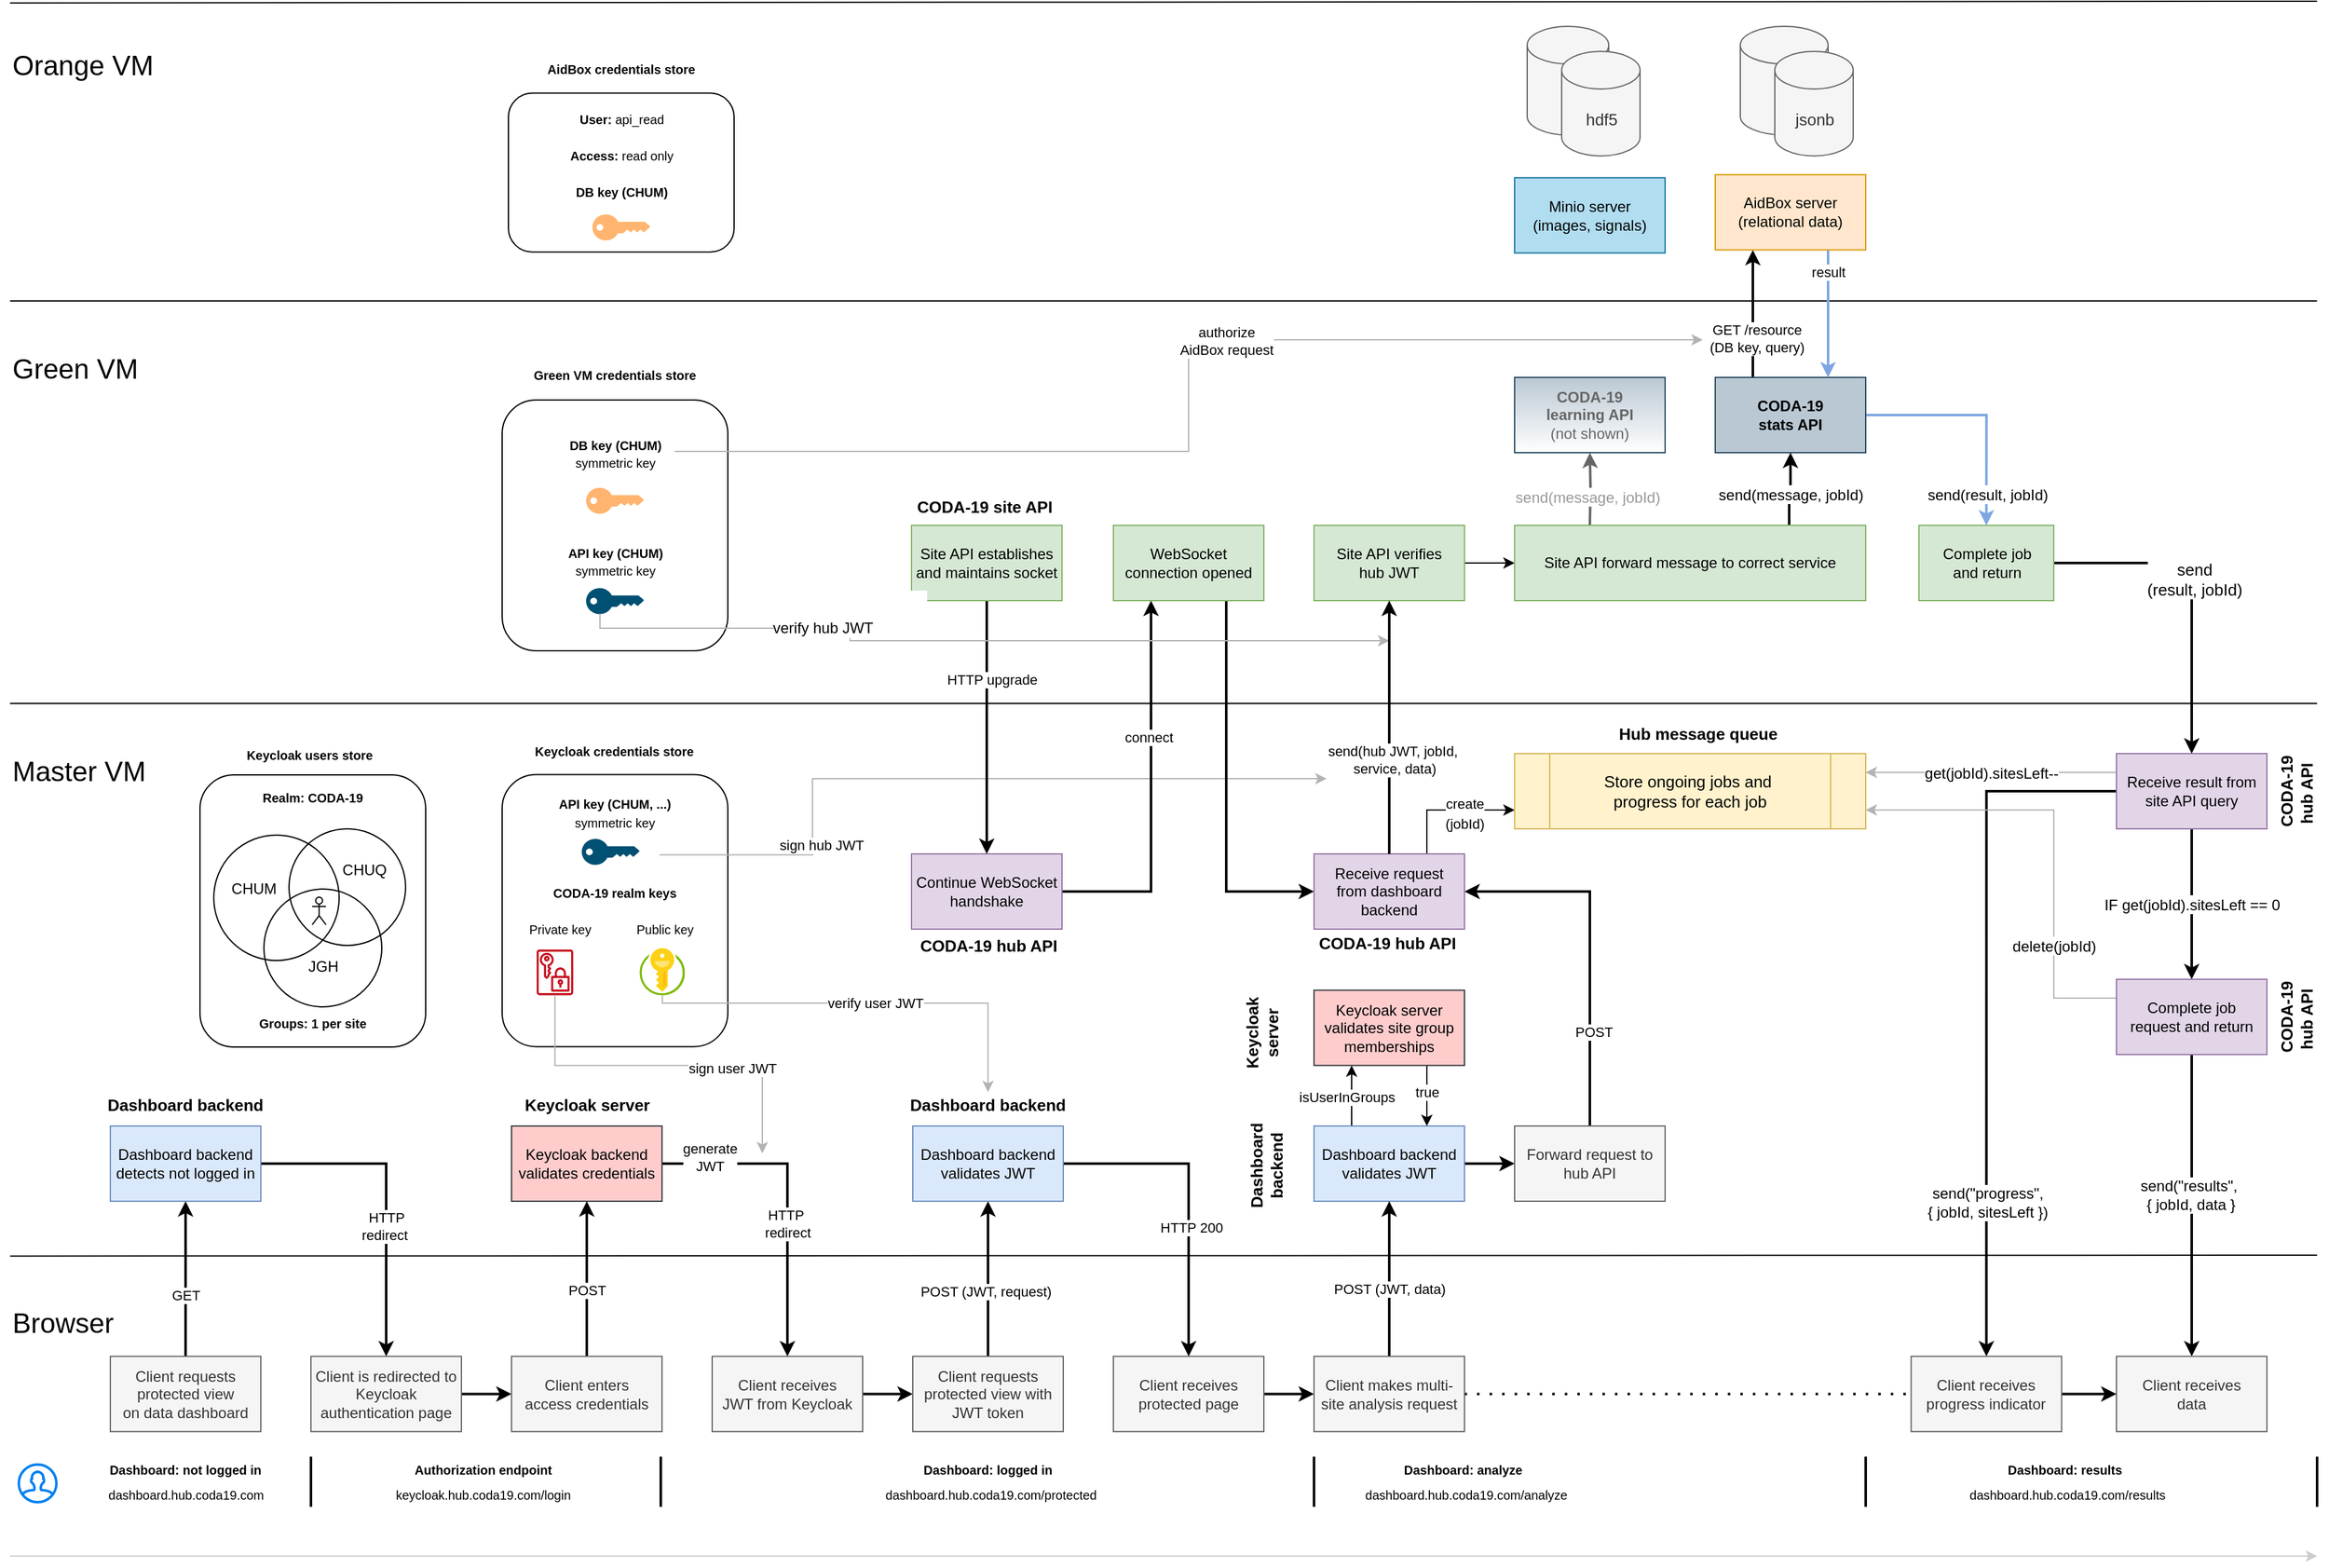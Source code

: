 <mxfile version="13.10.0" type="github">
  <diagram id="xXC8S_svYIRL2FnE1IQ2" name="Page-1">
    <mxGraphModel dx="2417" dy="4061" grid="1" gridSize="10" guides="1" tooltips="1" connect="1" arrows="1" fold="1" page="1" pageScale="1" pageWidth="4000" pageHeight="2400" math="0" shadow="0">
      <root>
        <mxCell id="0" />
        <mxCell id="1" parent="0" />
        <mxCell id="p4e5K4KNWvCtrYB_MZkV-93" value="" style="group" vertex="1" connectable="0" parent="1">
          <mxGeometry x="400" y="-1743.29" width="240" height="217" as="geometry" />
        </mxCell>
        <mxCell id="p4e5K4KNWvCtrYB_MZkV-55" value="" style="rounded=1;whiteSpace=wrap;html=1;" vertex="1" parent="p4e5K4KNWvCtrYB_MZkV-93">
          <mxGeometry x="32.5" width="180" height="217" as="geometry" />
        </mxCell>
        <mxCell id="p4e5K4KNWvCtrYB_MZkV-47" value="&lt;font style=&quot;font-size: 10px&quot;&gt;&lt;b&gt;CODA-19 realm keys&lt;br&gt;&lt;/b&gt;&lt;br&gt;&amp;nbsp; Private key&amp;nbsp; &amp;nbsp; &amp;nbsp; &amp;nbsp; &amp;nbsp; &amp;nbsp; &amp;nbsp;Public key&amp;nbsp; &amp;nbsp;&amp;nbsp;&lt;br&gt;&lt;/font&gt;" style="text;html=1;strokeColor=none;fillColor=none;align=center;verticalAlign=middle;whiteSpace=wrap;rounded=0;" vertex="1" parent="p4e5K4KNWvCtrYB_MZkV-93">
          <mxGeometry x="5" y="93.54" width="235" height="29.931" as="geometry" />
        </mxCell>
        <mxCell id="p4e5K4KNWvCtrYB_MZkV-48" value="" style="outlineConnect=0;fontColor=#232F3E;gradientColor=none;fillColor=#C7131F;strokeColor=none;dashed=0;verticalLabelPosition=bottom;verticalAlign=top;align=center;html=1;fontSize=12;fontStyle=0;aspect=fixed;pointerEvents=1;shape=mxgraph.aws4.data_encryption_key;" vertex="1" parent="p4e5K4KNWvCtrYB_MZkV-93">
          <mxGeometry x="60" y="139.44" width="29.18" height="36.71" as="geometry" />
        </mxCell>
        <mxCell id="p4e5K4KNWvCtrYB_MZkV-46" value="" style="aspect=fixed;html=1;points=[];align=center;image;fontSize=12;image=img/lib/mscae/Key_Vaults.svg;" vertex="1" parent="p4e5K4KNWvCtrYB_MZkV-93">
          <mxGeometry x="142.11" y="138.44" width="36.2" height="37.71" as="geometry" />
        </mxCell>
        <mxCell id="p4e5K4KNWvCtrYB_MZkV-138" value="&lt;font style=&quot;font-size: 10px&quot;&gt;&lt;b&gt;API key (CHUM, ...)&lt;/b&gt;&lt;br&gt;symmetric key&lt;br&gt;&lt;/font&gt;" style="text;html=1;strokeColor=none;fillColor=none;align=center;verticalAlign=middle;whiteSpace=wrap;rounded=0;" vertex="1" parent="p4e5K4KNWvCtrYB_MZkV-93">
          <mxGeometry x="5" y="5" width="235" height="50" as="geometry" />
        </mxCell>
        <mxCell id="p4e5K4KNWvCtrYB_MZkV-140" value="" style="points=[[0,0.5,0],[0.24,0,0],[0.5,0.28,0],[0.995,0.475,0],[0.5,0.72,0],[0.24,1,0]];verticalLabelPosition=bottom;html=1;verticalAlign=top;aspect=fixed;align=center;pointerEvents=1;shape=mxgraph.cisco19.key;fillColor=#005073;strokeColor=none;" vertex="1" parent="p4e5K4KNWvCtrYB_MZkV-93">
          <mxGeometry x="96" y="51.29" width="46.11" height="20.75" as="geometry" />
        </mxCell>
        <mxCell id="p4e5K4KNWvCtrYB_MZkV-148" style="edgeStyle=orthogonalEdgeStyle;rounded=0;orthogonalLoop=1;jettySize=auto;html=1;startArrow=none;startFill=0;endArrow=classic;endFill=1;strokeWidth=1;strokeColor=#B3B3B3;exitX=0.697;exitY=0.295;exitDx=0;exitDy=0;exitPerimeter=0;" edge="1" parent="1" source="p4e5K4KNWvCtrYB_MZkV-55">
          <mxGeometry relative="1" as="geometry">
            <mxPoint x="1090" y="-1740" as="targetPoint" />
            <mxPoint x="550" y="-1701.29" as="sourcePoint" />
            <Array as="points">
              <mxPoint x="680" y="-1679" />
              <mxPoint x="680" y="-1740" />
              <mxPoint x="1090" y="-1740" />
            </Array>
          </mxGeometry>
        </mxCell>
        <mxCell id="p4e5K4KNWvCtrYB_MZkV-149" value="sign hub JWT" style="edgeLabel;html=1;align=center;verticalAlign=middle;resizable=0;points=[];" vertex="1" connectable="0" parent="p4e5K4KNWvCtrYB_MZkV-148">
          <mxGeometry x="-0.577" y="-4" relative="1" as="geometry">
            <mxPoint x="2.88" y="-4" as="offset" />
          </mxGeometry>
        </mxCell>
        <mxCell id="p4e5K4KNWvCtrYB_MZkV-44" style="edgeStyle=orthogonalEdgeStyle;rounded=0;orthogonalLoop=1;jettySize=auto;html=1;exitX=1;exitY=0.5;exitDx=0;exitDy=0;entryX=0;entryY=0.5;entryDx=0;entryDy=0;strokeWidth=2;" edge="1" parent="1" source="JVTaZavZ11wcBZYtvzni-1" target="p4e5K4KNWvCtrYB_MZkV-40">
          <mxGeometry relative="1" as="geometry" />
        </mxCell>
        <mxCell id="JVTaZavZ11wcBZYtvzni-1" value="Client receives&lt;br&gt;JWT from Keycloak" style="rounded=0;whiteSpace=wrap;html=1;fillColor=#f5f5f5;strokeColor=#666666;fontColor=#333333;" parent="1" vertex="1">
          <mxGeometry x="600" y="-1279.29" width="120" height="60" as="geometry" />
        </mxCell>
        <mxCell id="p4e5K4KNWvCtrYB_MZkV-8" style="edgeStyle=orthogonalEdgeStyle;rounded=0;orthogonalLoop=1;jettySize=auto;html=1;exitX=0.5;exitY=0;exitDx=0;exitDy=0;strokeWidth=2;" edge="1" parent="1" source="JVTaZavZ11wcBZYtvzni-2" target="p4e5K4KNWvCtrYB_MZkV-7">
          <mxGeometry relative="1" as="geometry" />
        </mxCell>
        <mxCell id="p4e5K4KNWvCtrYB_MZkV-21" value="GET" style="edgeLabel;html=1;align=center;verticalAlign=middle;resizable=0;points=[];" vertex="1" connectable="0" parent="p4e5K4KNWvCtrYB_MZkV-8">
          <mxGeometry x="0.429" y="1" relative="1" as="geometry">
            <mxPoint x="1" y="40" as="offset" />
          </mxGeometry>
        </mxCell>
        <mxCell id="JVTaZavZ11wcBZYtvzni-2" value="Client requests&lt;br&gt;protected view&lt;br&gt;on data dashboard" style="rounded=0;whiteSpace=wrap;html=1;fillColor=#f5f5f5;strokeColor=#666666;fontColor=#333333;" parent="1" vertex="1">
          <mxGeometry x="120" y="-1279.29" width="120" height="60" as="geometry" />
        </mxCell>
        <mxCell id="p4e5K4KNWvCtrYB_MZkV-67" style="edgeStyle=orthogonalEdgeStyle;rounded=0;orthogonalLoop=1;jettySize=auto;html=1;exitX=1;exitY=0.5;exitDx=0;exitDy=0;strokeWidth=2;" edge="1" parent="1" source="JVTaZavZ11wcBZYtvzni-3" target="p4e5K4KNWvCtrYB_MZkV-64">
          <mxGeometry relative="1" as="geometry" />
        </mxCell>
        <mxCell id="JVTaZavZ11wcBZYtvzni-3" value="Client receives protected page" style="rounded=0;whiteSpace=wrap;html=1;fillColor=#f5f5f5;strokeColor=#666666;fontColor=#333333;" parent="1" vertex="1">
          <mxGeometry x="920" y="-1279.29" width="120" height="60" as="geometry" />
        </mxCell>
        <mxCell id="JVTaZavZ11wcBZYtvzni-5" value="" style="endArrow=none;html=1;" parent="1" edge="1">
          <mxGeometry width="50" height="50" relative="1" as="geometry">
            <mxPoint x="40" y="-1359.29" as="sourcePoint" />
            <mxPoint x="1880" y="-1360" as="targetPoint" />
          </mxGeometry>
        </mxCell>
        <mxCell id="JVTaZavZ11wcBZYtvzni-18" style="edgeStyle=orthogonalEdgeStyle;rounded=0;orthogonalLoop=1;jettySize=auto;html=1;exitX=1;exitY=0.5;exitDx=0;exitDy=0;startArrow=none;startFill=0;strokeWidth=2;" parent="1" source="JVTaZavZ11wcBZYtvzni-12" target="JVTaZavZ11wcBZYtvzni-17" edge="1">
          <mxGeometry relative="1" as="geometry" />
        </mxCell>
        <mxCell id="p4e5K4KNWvCtrYB_MZkV-79" style="edgeStyle=orthogonalEdgeStyle;rounded=0;orthogonalLoop=1;jettySize=auto;html=1;exitX=0.25;exitY=0;exitDx=0;exitDy=0;entryX=0.25;entryY=1;entryDx=0;entryDy=0;strokeWidth=1;" edge="1" parent="1" source="JVTaZavZ11wcBZYtvzni-12" target="p4e5K4KNWvCtrYB_MZkV-74">
          <mxGeometry relative="1" as="geometry" />
        </mxCell>
        <mxCell id="p4e5K4KNWvCtrYB_MZkV-80" value="isUserInGroups" style="edgeLabel;html=1;align=center;verticalAlign=middle;resizable=0;points=[];" vertex="1" connectable="0" parent="p4e5K4KNWvCtrYB_MZkV-79">
          <mxGeometry x="-0.188" y="4" relative="1" as="geometry">
            <mxPoint y="-3.53" as="offset" />
          </mxGeometry>
        </mxCell>
        <mxCell id="JVTaZavZ11wcBZYtvzni-12" value="Dashboard backend&lt;br&gt;validates JWT" style="rounded=0;whiteSpace=wrap;html=1;fillColor=#dae8fc;strokeColor=#6c8ebf;" parent="1" vertex="1">
          <mxGeometry x="1080" y="-1463" width="120" height="60" as="geometry" />
        </mxCell>
        <mxCell id="p4e5K4KNWvCtrYB_MZkV-132" style="edgeStyle=orthogonalEdgeStyle;rounded=0;orthogonalLoop=1;jettySize=auto;html=1;exitX=0.5;exitY=0;exitDx=0;exitDy=0;entryX=1;entryY=0.5;entryDx=0;entryDy=0;startArrow=none;startFill=0;endArrow=classic;endFill=1;strokeWidth=2;" edge="1" parent="1" source="JVTaZavZ11wcBZYtvzni-17" target="p4e5K4KNWvCtrYB_MZkV-131">
          <mxGeometry relative="1" as="geometry" />
        </mxCell>
        <mxCell id="p4e5K4KNWvCtrYB_MZkV-133" value="POST" style="edgeLabel;html=1;align=center;verticalAlign=middle;resizable=0;points=[];" vertex="1" connectable="0" parent="p4e5K4KNWvCtrYB_MZkV-132">
          <mxGeometry x="-0.479" y="-3" relative="1" as="geometry">
            <mxPoint as="offset" />
          </mxGeometry>
        </mxCell>
        <mxCell id="JVTaZavZ11wcBZYtvzni-17" value="Forward request to hub API" style="rounded=0;whiteSpace=wrap;html=1;fillColor=#f5f5f5;strokeColor=#666666;fontColor=#333333;" parent="1" vertex="1">
          <mxGeometry x="1240" y="-1463" width="120" height="60" as="geometry" />
        </mxCell>
        <mxCell id="JVTaZavZ11wcBZYtvzni-20" value="" style="endArrow=none;html=1;" parent="1" edge="1">
          <mxGeometry width="50" height="50" relative="1" as="geometry">
            <mxPoint x="40" y="-1800" as="sourcePoint" />
            <mxPoint x="1880" y="-1800" as="targetPoint" />
          </mxGeometry>
        </mxCell>
        <mxCell id="p4e5K4KNWvCtrYB_MZkV-176" style="edgeStyle=orthogonalEdgeStyle;rounded=0;orthogonalLoop=1;jettySize=auto;html=1;exitX=0.25;exitY=0;exitDx=0;exitDy=0;entryX=0.25;entryY=1;entryDx=0;entryDy=0;startArrow=none;startFill=0;endArrow=classic;endFill=1;strokeColor=#000000;strokeWidth=2;" edge="1" parent="1" source="JVTaZavZ11wcBZYtvzni-21" target="JVTaZavZ11wcBZYtvzni-44">
          <mxGeometry relative="1" as="geometry" />
        </mxCell>
        <mxCell id="p4e5K4KNWvCtrYB_MZkV-180" value="GET /resource&lt;br&gt;(DB key, query)" style="edgeLabel;html=1;align=center;verticalAlign=middle;resizable=0;points=[];" vertex="1" connectable="0" parent="p4e5K4KNWvCtrYB_MZkV-176">
          <mxGeometry x="-0.089" y="-3" relative="1" as="geometry">
            <mxPoint y="15.71" as="offset" />
          </mxGeometry>
        </mxCell>
        <mxCell id="p4e5K4KNWvCtrYB_MZkV-196" style="edgeStyle=orthogonalEdgeStyle;rounded=0;orthogonalLoop=1;jettySize=auto;html=1;exitX=1;exitY=0.5;exitDx=0;exitDy=0;entryX=0.5;entryY=0;entryDx=0;entryDy=0;startArrow=none;startFill=0;endArrow=classic;endFill=1;strokeWidth=2;strokeColor=#7EA6E0;" edge="1" parent="1" source="JVTaZavZ11wcBZYtvzni-21" target="p4e5K4KNWvCtrYB_MZkV-211">
          <mxGeometry relative="1" as="geometry" />
        </mxCell>
        <mxCell id="p4e5K4KNWvCtrYB_MZkV-219" value="&lt;font style=&quot;font-size: 12px&quot;&gt;send(result, jobId)&lt;/font&gt;" style="edgeLabel;html=1;align=center;verticalAlign=middle;resizable=0;points=[];fontSize=13;" vertex="1" connectable="0" parent="p4e5K4KNWvCtrYB_MZkV-196">
          <mxGeometry x="0.251" relative="1" as="geometry">
            <mxPoint x="0.08" y="43.43" as="offset" />
          </mxGeometry>
        </mxCell>
        <mxCell id="JVTaZavZ11wcBZYtvzni-21" value="&lt;b&gt;CODA-19 &lt;br&gt;stats API&lt;br&gt;&lt;/b&gt;" style="rounded=0;whiteSpace=wrap;html=1;fillColor=#bac8d3;strokeColor=#23445d;" parent="1" vertex="1">
          <mxGeometry x="1400" y="-2060" width="120" height="60" as="geometry" />
        </mxCell>
        <mxCell id="JVTaZavZ11wcBZYtvzni-43" value="" style="endArrow=none;html=1;" parent="1" edge="1">
          <mxGeometry width="50" height="50" relative="1" as="geometry">
            <mxPoint x="40" y="-2121" as="sourcePoint" />
            <mxPoint x="1880" y="-2121" as="targetPoint" />
          </mxGeometry>
        </mxCell>
        <mxCell id="p4e5K4KNWvCtrYB_MZkV-178" style="edgeStyle=orthogonalEdgeStyle;rounded=0;orthogonalLoop=1;jettySize=auto;html=1;exitX=0.75;exitY=1;exitDx=0;exitDy=0;entryX=0.75;entryY=0;entryDx=0;entryDy=0;startArrow=none;startFill=0;endArrow=classic;endFill=1;strokeWidth=2;strokeColor=#7EA6E0;" edge="1" parent="1" source="JVTaZavZ11wcBZYtvzni-44" target="JVTaZavZ11wcBZYtvzni-21">
          <mxGeometry relative="1" as="geometry" />
        </mxCell>
        <mxCell id="p4e5K4KNWvCtrYB_MZkV-179" value="result" style="edgeLabel;html=1;align=center;verticalAlign=middle;resizable=0;points=[];" vertex="1" connectable="0" parent="p4e5K4KNWvCtrYB_MZkV-178">
          <mxGeometry x="-0.661" relative="1" as="geometry">
            <mxPoint as="offset" />
          </mxGeometry>
        </mxCell>
        <mxCell id="JVTaZavZ11wcBZYtvzni-44" value="AidBox server&lt;br&gt;(relational data)" style="rounded=0;whiteSpace=wrap;html=1;fillColor=#ffe6cc;strokeColor=#d79b00;" parent="1" vertex="1">
          <mxGeometry x="1400" y="-2221.68" width="120" height="60" as="geometry" />
        </mxCell>
        <mxCell id="JVTaZavZ11wcBZYtvzni-45" value="Orange VM" style="text;html=1;strokeColor=none;fillColor=none;align=left;verticalAlign=middle;whiteSpace=wrap;rounded=0;fontSize=22;" parent="1" vertex="1">
          <mxGeometry x="40" y="-2322.7" width="150" height="30" as="geometry" />
        </mxCell>
        <mxCell id="JVTaZavZ11wcBZYtvzni-49" value="Green VM" style="text;html=1;strokeColor=none;fillColor=none;align=left;verticalAlign=middle;whiteSpace=wrap;rounded=0;fontSize=22;" parent="1" vertex="1">
          <mxGeometry x="40" y="-2081" width="150" height="30" as="geometry" />
        </mxCell>
        <mxCell id="JVTaZavZ11wcBZYtvzni-50" value="Master VM" style="text;html=1;strokeColor=none;fillColor=none;align=left;verticalAlign=middle;whiteSpace=wrap;rounded=0;fontSize=22;" parent="1" vertex="1">
          <mxGeometry x="40" y="-1760" width="150" height="30" as="geometry" />
        </mxCell>
        <mxCell id="JVTaZavZ11wcBZYtvzni-51" value="Browser" style="text;html=1;strokeColor=none;fillColor=none;align=left;verticalAlign=middle;whiteSpace=wrap;rounded=0;fontSize=22;" parent="1" vertex="1">
          <mxGeometry x="40" y="-1320" width="150" height="30" as="geometry" />
        </mxCell>
        <mxCell id="JVTaZavZ11wcBZYtvzni-52" value="" style="endArrow=none;html=1;" parent="1" edge="1">
          <mxGeometry width="50" height="50" relative="1" as="geometry">
            <mxPoint x="40" y="-2358.67" as="sourcePoint" />
            <mxPoint x="1880" y="-2360" as="targetPoint" />
          </mxGeometry>
        </mxCell>
        <mxCell id="p4e5K4KNWvCtrYB_MZkV-111" style="edgeStyle=orthogonalEdgeStyle;rounded=0;orthogonalLoop=1;jettySize=auto;html=1;exitX=1;exitY=0.5;exitDx=0;exitDy=0;strokeWidth=2;entryX=0.25;entryY=1;entryDx=0;entryDy=0;" edge="1" parent="1" source="JVTaZavZ11wcBZYtvzni-53" target="p4e5K4KNWvCtrYB_MZkV-109">
          <mxGeometry relative="1" as="geometry">
            <mxPoint x="980.059" y="-1830" as="targetPoint" />
          </mxGeometry>
        </mxCell>
        <mxCell id="p4e5K4KNWvCtrYB_MZkV-157" value="connect" style="edgeLabel;html=1;align=center;verticalAlign=middle;resizable=0;points=[];" vertex="1" connectable="0" parent="p4e5K4KNWvCtrYB_MZkV-111">
          <mxGeometry x="0.282" y="2" relative="1" as="geometry">
            <mxPoint as="offset" />
          </mxGeometry>
        </mxCell>
        <mxCell id="JVTaZavZ11wcBZYtvzni-53" value="Continue WebSocket&lt;br&gt;handshake" style="rounded=0;whiteSpace=wrap;html=1;strokeColor=#9673a6;fillColor=#e1d5e7;" parent="1" vertex="1">
          <mxGeometry x="759" y="-1680" width="120" height="60" as="geometry" />
        </mxCell>
        <mxCell id="p4e5K4KNWvCtrYB_MZkV-108" style="edgeStyle=orthogonalEdgeStyle;rounded=0;orthogonalLoop=1;jettySize=auto;html=1;exitX=0.5;exitY=1;exitDx=0;exitDy=0;strokeWidth=2;" edge="1" parent="1" source="JVTaZavZ11wcBZYtvzni-54" target="JVTaZavZ11wcBZYtvzni-53">
          <mxGeometry relative="1" as="geometry">
            <mxPoint x="819" y="-1830" as="sourcePoint" />
          </mxGeometry>
        </mxCell>
        <mxCell id="p4e5K4KNWvCtrYB_MZkV-110" value="HTTP upgrade" style="edgeLabel;html=1;align=center;verticalAlign=middle;resizable=0;points=[];" vertex="1" connectable="0" parent="p4e5K4KNWvCtrYB_MZkV-108">
          <mxGeometry x="-0.429" y="-2" relative="1" as="geometry">
            <mxPoint x="5.5" y="4.86" as="offset" />
          </mxGeometry>
        </mxCell>
        <mxCell id="JVTaZavZ11wcBZYtvzni-54" value="Site API establishes and maintains socket" style="rounded=0;whiteSpace=wrap;html=1;fillColor=#d5e8d4;strokeColor=#82b366;" parent="1" vertex="1">
          <mxGeometry x="759" y="-1942" width="120" height="60" as="geometry" />
        </mxCell>
        <mxCell id="p4e5K4KNWvCtrYB_MZkV-243" value="&lt;font style=&quot;font-size: 12px&quot;&gt;get(jobId).sitesLeft--&lt;/font&gt;" style="edgeStyle=orthogonalEdgeStyle;rounded=0;orthogonalLoop=1;jettySize=auto;html=1;exitX=0;exitY=0.25;exitDx=0;exitDy=0;entryX=1;entryY=0.25;entryDx=0;entryDy=0;startArrow=none;startFill=0;endArrow=classic;endFill=1;strokeWidth=1;fontSize=13;strokeColor=#B3B3B3;" edge="1" parent="1" source="JVTaZavZ11wcBZYtvzni-59" target="p4e5K4KNWvCtrYB_MZkV-205">
          <mxGeometry relative="1" as="geometry" />
        </mxCell>
        <mxCell id="p4e5K4KNWvCtrYB_MZkV-249" value="&lt;font style=&quot;font-size: 12px&quot;&gt;IF get(jobId).sitesLeft == 0&lt;/font&gt;" style="edgeStyle=orthogonalEdgeStyle;rounded=0;orthogonalLoop=1;jettySize=auto;html=1;exitX=0.5;exitY=1;exitDx=0;exitDy=0;startArrow=none;startFill=0;endArrow=classic;endFill=1;strokeColor=#000000;strokeWidth=2;fontSize=13;" edge="1" parent="1" source="JVTaZavZ11wcBZYtvzni-59" target="p4e5K4KNWvCtrYB_MZkV-246">
          <mxGeometry relative="1" as="geometry" />
        </mxCell>
        <mxCell id="p4e5K4KNWvCtrYB_MZkV-258" style="edgeStyle=orthogonalEdgeStyle;rounded=0;orthogonalLoop=1;jettySize=auto;html=1;exitX=0;exitY=0.5;exitDx=0;exitDy=0;entryX=0.5;entryY=0;entryDx=0;entryDy=0;startArrow=none;startFill=0;endArrow=classic;endFill=1;strokeWidth=2;fontSize=13;" edge="1" parent="1" source="JVTaZavZ11wcBZYtvzni-59" target="p4e5K4KNWvCtrYB_MZkV-256">
          <mxGeometry relative="1" as="geometry" />
        </mxCell>
        <mxCell id="p4e5K4KNWvCtrYB_MZkV-259" value="send(&quot;progress&quot;, &lt;br&gt;{ jobId, sitesLeft })" style="edgeLabel;html=1;align=center;verticalAlign=middle;resizable=0;points=[];fontSize=12;" vertex="1" connectable="0" parent="p4e5K4KNWvCtrYB_MZkV-258">
          <mxGeometry x="0.554" relative="1" as="geometry">
            <mxPoint as="offset" />
          </mxGeometry>
        </mxCell>
        <mxCell id="JVTaZavZ11wcBZYtvzni-59" value="Receive result from site API query" style="rounded=0;whiteSpace=wrap;html=1;fillColor=#e1d5e7;strokeColor=#9673a6;" parent="1" vertex="1">
          <mxGeometry x="1720" y="-1760" width="120" height="60" as="geometry" />
        </mxCell>
        <mxCell id="JVTaZavZ11wcBZYtvzni-83" style="edgeStyle=orthogonalEdgeStyle;rounded=0;orthogonalLoop=1;jettySize=auto;html=1;exitX=0.5;exitY=1;exitDx=0;exitDy=0;startArrow=none;startFill=0;strokeWidth=2;fontFamily=Courier New;fontSize=14;" parent="1" source="p4e5K4KNWvCtrYB_MZkV-246" target="JVTaZavZ11wcBZYtvzni-82" edge="1">
          <mxGeometry relative="1" as="geometry">
            <mxPoint x="1620.0" y="-1511.29" as="sourcePoint" />
          </mxGeometry>
        </mxCell>
        <mxCell id="p4e5K4KNWvCtrYB_MZkV-289" value="&lt;span style=&quot;color: rgba(0 , 0 , 0 , 0) ; font-family: monospace ; font-size: 0px ; background-color: rgb(248 , 249 , 250)&quot;&gt;%3CmxGraphModel%3E%3Croot%3E%3CmxCell%20id%3D%220%22%2F%3E%3CmxCell%20id%3D%221%22%20parent%3D%220%22%2F%3E%3CmxCell%20id%3D%222%22%20value%3D%22send(%26quot%3Bprogress%26quot%3B%2C%20%26lt%3Bbr%26gt%3BjobId%2C%20sitesLeft)%22%20style%3D%22edgeLabel%3Bhtml%3D1%3Balign%3Dcenter%3BverticalAlign%3Dmiddle%3Bresizable%3D0%3Bpoints%3D%5B%5D%3BfontSize%3D12%3B%22%20vertex%3D%221%22%20connectable%3D%220%22%20parent%3D%221%22%3E%3CmxGeometry%20x%3D%221616.221%22%20y%3D%22-1402.429%22%20as%3D%22geometry%22%2F%3E%3C%2FmxCell%3E%3C%2Froot%3E%3C%2FmxGraphModel%3E&lt;/span&gt;" style="edgeLabel;html=1;align=center;verticalAlign=middle;resizable=0;points=[];fontSize=12;" vertex="1" connectable="0" parent="JVTaZavZ11wcBZYtvzni-83">
          <mxGeometry x="-0.011" y="2" relative="1" as="geometry">
            <mxPoint as="offset" />
          </mxGeometry>
        </mxCell>
        <mxCell id="p4e5K4KNWvCtrYB_MZkV-290" value="send(&quot;results&quot;,&amp;nbsp;&lt;br&gt;{ jobId, data }" style="edgeLabel;html=1;align=center;verticalAlign=middle;resizable=0;points=[];fontSize=12;" vertex="1" connectable="0" parent="JVTaZavZ11wcBZYtvzni-83">
          <mxGeometry x="-0.071" y="-1" relative="1" as="geometry">
            <mxPoint as="offset" />
          </mxGeometry>
        </mxCell>
        <mxCell id="JVTaZavZ11wcBZYtvzni-82" value="Client receives&lt;br&gt;data" style="rounded=0;whiteSpace=wrap;html=1;fillColor=#f5f5f5;strokeColor=#666666;fontColor=#333333;" parent="1" vertex="1">
          <mxGeometry x="1720" y="-1279.29" width="120" height="60" as="geometry" />
        </mxCell>
        <mxCell id="p4e5K4KNWvCtrYB_MZkV-11" style="edgeStyle=orthogonalEdgeStyle;rounded=0;orthogonalLoop=1;jettySize=auto;html=1;exitX=1;exitY=0.5;exitDx=0;exitDy=0;strokeWidth=2;" edge="1" parent="1" source="p4e5K4KNWvCtrYB_MZkV-7" target="p4e5K4KNWvCtrYB_MZkV-10">
          <mxGeometry relative="1" as="geometry" />
        </mxCell>
        <mxCell id="p4e5K4KNWvCtrYB_MZkV-23" value="HTTP&lt;br&gt;redirect&amp;nbsp;" style="edgeLabel;html=1;align=center;verticalAlign=middle;resizable=0;points=[];" vertex="1" connectable="0" parent="p4e5K4KNWvCtrYB_MZkV-11">
          <mxGeometry x="0.244" y="-2" relative="1" as="geometry">
            <mxPoint x="2" y="-8" as="offset" />
          </mxGeometry>
        </mxCell>
        <mxCell id="p4e5K4KNWvCtrYB_MZkV-7" value="Dashboard backend&lt;br&gt;detects not logged in" style="rounded=0;whiteSpace=wrap;html=1;strokeColor=#6c8ebf;fillColor=#dae8fc;" vertex="1" parent="1">
          <mxGeometry x="120" y="-1463" width="120" height="60" as="geometry" />
        </mxCell>
        <mxCell id="p4e5K4KNWvCtrYB_MZkV-19" style="edgeStyle=orthogonalEdgeStyle;rounded=0;orthogonalLoop=1;jettySize=auto;html=1;exitX=1;exitY=0.5;exitDx=0;exitDy=0;strokeWidth=2;" edge="1" parent="1" source="p4e5K4KNWvCtrYB_MZkV-10" target="p4e5K4KNWvCtrYB_MZkV-18">
          <mxGeometry relative="1" as="geometry" />
        </mxCell>
        <mxCell id="p4e5K4KNWvCtrYB_MZkV-10" value="Client is redirected to Keycloak&lt;br&gt;authentication page" style="rounded=0;whiteSpace=wrap;html=1;fillColor=#f5f5f5;strokeColor=#666666;fontColor=#333333;" vertex="1" parent="1">
          <mxGeometry x="280" y="-1279.29" width="120" height="60" as="geometry" />
        </mxCell>
        <mxCell id="p4e5K4KNWvCtrYB_MZkV-13" value="&lt;font style=&quot;font-size: 10px&quot;&gt;dashboard.hub.coda19.com&lt;/font&gt;" style="text;html=1;strokeColor=none;fillColor=none;align=center;verticalAlign=middle;whiteSpace=wrap;rounded=0;" vertex="1" parent="1">
          <mxGeometry x="122.5" y="-1179.29" width="115" height="20" as="geometry" />
        </mxCell>
        <mxCell id="p4e5K4KNWvCtrYB_MZkV-15" value="&lt;font style=&quot;font-size: 10px&quot;&gt;keycloak.hub.coda19.com/login&lt;/font&gt;" style="text;html=1;strokeColor=none;fillColor=none;align=center;verticalAlign=middle;whiteSpace=wrap;rounded=0;" vertex="1" parent="1">
          <mxGeometry x="360" y="-1179.29" width="115" height="20" as="geometry" />
        </mxCell>
        <mxCell id="p4e5K4KNWvCtrYB_MZkV-34" style="edgeStyle=orthogonalEdgeStyle;rounded=0;orthogonalLoop=1;jettySize=auto;html=1;exitX=1;exitY=0.5;exitDx=0;exitDy=0;strokeWidth=2;" edge="1" parent="1" source="p4e5K4KNWvCtrYB_MZkV-16" target="JVTaZavZ11wcBZYtvzni-1">
          <mxGeometry relative="1" as="geometry" />
        </mxCell>
        <mxCell id="p4e5K4KNWvCtrYB_MZkV-35" value="HTTP&amp;nbsp;&lt;br&gt;redirect" style="edgeLabel;html=1;align=center;verticalAlign=middle;resizable=0;points=[];" vertex="1" connectable="0" parent="p4e5K4KNWvCtrYB_MZkV-34">
          <mxGeometry x="0.548" y="2" relative="1" as="geometry">
            <mxPoint x="-2" y="-49" as="offset" />
          </mxGeometry>
        </mxCell>
        <mxCell id="p4e5K4KNWvCtrYB_MZkV-54" value="generate&lt;br&gt;JWT" style="edgeLabel;html=1;align=center;verticalAlign=middle;resizable=0;points=[];" vertex="1" connectable="0" parent="p4e5K4KNWvCtrYB_MZkV-34">
          <mxGeometry x="-0.756" y="5" relative="1" as="geometry">
            <mxPoint x="7" as="offset" />
          </mxGeometry>
        </mxCell>
        <mxCell id="p4e5K4KNWvCtrYB_MZkV-16" value="Keycloak backend validates credentials" style="rounded=0;whiteSpace=wrap;html=1;fillColor=#ffcccc;strokeColor=#36393d;" vertex="1" parent="1">
          <mxGeometry x="440" y="-1463" width="120" height="60" as="geometry" />
        </mxCell>
        <mxCell id="p4e5K4KNWvCtrYB_MZkV-20" value="POST" style="edgeStyle=orthogonalEdgeStyle;rounded=0;orthogonalLoop=1;jettySize=auto;html=1;exitX=0.5;exitY=0;exitDx=0;exitDy=0;strokeWidth=2;" edge="1" parent="1" source="p4e5K4KNWvCtrYB_MZkV-18" target="p4e5K4KNWvCtrYB_MZkV-16">
          <mxGeometry x="-0.143" relative="1" as="geometry">
            <mxPoint as="offset" />
          </mxGeometry>
        </mxCell>
        <mxCell id="p4e5K4KNWvCtrYB_MZkV-18" value="Client enters&lt;br&gt;access credentials" style="rounded=0;whiteSpace=wrap;html=1;fillColor=#f5f5f5;strokeColor=#666666;fontColor=#333333;" vertex="1" parent="1">
          <mxGeometry x="440" y="-1279.29" width="120" height="60" as="geometry" />
        </mxCell>
        <mxCell id="p4e5K4KNWvCtrYB_MZkV-24" value="&lt;font style=&quot;font-size: 10px&quot;&gt;&lt;b&gt;Dashboard: not logged in&lt;/b&gt;&lt;/font&gt;" style="text;html=1;strokeColor=none;fillColor=none;align=center;verticalAlign=middle;whiteSpace=wrap;rounded=0;" vertex="1" parent="1">
          <mxGeometry x="101.25" y="-1199.29" width="157.5" height="20" as="geometry" />
        </mxCell>
        <mxCell id="p4e5K4KNWvCtrYB_MZkV-25" value="&lt;font style=&quot;font-size: 10px&quot;&gt;&lt;b&gt;Authorization endpoint&lt;/b&gt;&lt;/font&gt;" style="text;html=1;strokeColor=none;fillColor=none;align=center;verticalAlign=middle;whiteSpace=wrap;rounded=0;" vertex="1" parent="1">
          <mxGeometry x="350" y="-1199.29" width="135" height="20" as="geometry" />
        </mxCell>
        <mxCell id="p4e5K4KNWvCtrYB_MZkV-26" value="&lt;font style=&quot;font-size: 13px;&quot;&gt;&lt;b style=&quot;font-size: 13px;&quot;&gt;Keycloak server&lt;/b&gt;&lt;/font&gt;" style="text;html=1;strokeColor=none;fillColor=none;align=center;verticalAlign=middle;whiteSpace=wrap;rounded=0;fontSize=13;" vertex="1" parent="1">
          <mxGeometry x="432.5" y="-1490" width="135" height="20" as="geometry" />
        </mxCell>
        <mxCell id="p4e5K4KNWvCtrYB_MZkV-33" value="&lt;font style=&quot;font-size: 13px&quot;&gt;&lt;b style=&quot;font-size: 13px&quot;&gt;Dashboard backend&lt;/b&gt;&lt;/font&gt;" style="text;html=1;strokeColor=none;fillColor=none;align=center;verticalAlign=middle;whiteSpace=wrap;rounded=0;fontSize=13;" vertex="1" parent="1">
          <mxGeometry x="101.25" y="-1490" width="157.5" height="20" as="geometry" />
        </mxCell>
        <mxCell id="p4e5K4KNWvCtrYB_MZkV-36" value="" style="endArrow=none;html=1;strokeWidth=2;" edge="1" parent="1">
          <mxGeometry width="50" height="50" relative="1" as="geometry">
            <mxPoint x="280" y="-1159.29" as="sourcePoint" />
            <mxPoint x="280" y="-1199.29" as="targetPoint" />
          </mxGeometry>
        </mxCell>
        <mxCell id="p4e5K4KNWvCtrYB_MZkV-37" value="" style="endArrow=none;html=1;strokeWidth=2;" edge="1" parent="1">
          <mxGeometry width="50" height="50" relative="1" as="geometry">
            <mxPoint x="559" y="-1159.29" as="sourcePoint" />
            <mxPoint x="559" y="-1199.29" as="targetPoint" />
          </mxGeometry>
        </mxCell>
        <mxCell id="p4e5K4KNWvCtrYB_MZkV-38" value="&lt;font style=&quot;font-size: 10px&quot;&gt;dashboard.hub.coda19.com/protected&lt;/font&gt;" style="text;html=1;strokeColor=none;fillColor=none;align=center;verticalAlign=middle;whiteSpace=wrap;rounded=0;" vertex="1" parent="1">
          <mxGeometry x="765" y="-1179.29" width="115" height="20" as="geometry" />
        </mxCell>
        <mxCell id="p4e5K4KNWvCtrYB_MZkV-39" value="&lt;span style=&quot;font-size: 10px&quot;&gt;&lt;b&gt;Dashboard: logged in&lt;/b&gt;&lt;/span&gt;" style="text;html=1;strokeColor=none;fillColor=none;align=center;verticalAlign=middle;whiteSpace=wrap;rounded=0;" vertex="1" parent="1">
          <mxGeometry x="741.25" y="-1199.29" width="157.5" height="20" as="geometry" />
        </mxCell>
        <mxCell id="p4e5K4KNWvCtrYB_MZkV-60" style="edgeStyle=orthogonalEdgeStyle;rounded=0;orthogonalLoop=1;jettySize=auto;html=1;exitX=0.5;exitY=0;exitDx=0;exitDy=0;strokeWidth=2;" edge="1" parent="1" source="p4e5K4KNWvCtrYB_MZkV-40" target="p4e5K4KNWvCtrYB_MZkV-41">
          <mxGeometry relative="1" as="geometry" />
        </mxCell>
        <mxCell id="p4e5K4KNWvCtrYB_MZkV-61" value="POST (JWT, request)" style="edgeLabel;html=1;align=center;verticalAlign=middle;resizable=0;points=[];" vertex="1" connectable="0" parent="p4e5K4KNWvCtrYB_MZkV-60">
          <mxGeometry x="-0.171" y="2" relative="1" as="geometry">
            <mxPoint as="offset" />
          </mxGeometry>
        </mxCell>
        <mxCell id="p4e5K4KNWvCtrYB_MZkV-40" value="Client requests protected view with JWT token" style="rounded=0;whiteSpace=wrap;html=1;fillColor=#f5f5f5;strokeColor=#666666;fontColor=#333333;" vertex="1" parent="1">
          <mxGeometry x="760" y="-1279.29" width="120" height="60" as="geometry" />
        </mxCell>
        <mxCell id="p4e5K4KNWvCtrYB_MZkV-62" style="edgeStyle=orthogonalEdgeStyle;rounded=0;orthogonalLoop=1;jettySize=auto;html=1;exitX=1;exitY=0.5;exitDx=0;exitDy=0;strokeWidth=2;" edge="1" parent="1" source="p4e5K4KNWvCtrYB_MZkV-41" target="JVTaZavZ11wcBZYtvzni-3">
          <mxGeometry relative="1" as="geometry" />
        </mxCell>
        <mxCell id="p4e5K4KNWvCtrYB_MZkV-63" value="HTTP 200" style="edgeLabel;html=1;align=center;verticalAlign=middle;resizable=0;points=[];" vertex="1" connectable="0" parent="p4e5K4KNWvCtrYB_MZkV-62">
          <mxGeometry x="0.185" y="2" relative="1" as="geometry">
            <mxPoint as="offset" />
          </mxGeometry>
        </mxCell>
        <mxCell id="p4e5K4KNWvCtrYB_MZkV-41" value="Dashboard backend&lt;br&gt;validates JWT" style="rounded=0;whiteSpace=wrap;html=1;strokeColor=#6c8ebf;fillColor=#dae8fc;" vertex="1" parent="1">
          <mxGeometry x="760" y="-1463" width="120" height="60" as="geometry" />
        </mxCell>
        <mxCell id="p4e5K4KNWvCtrYB_MZkV-43" value="&lt;font style=&quot;font-size: 13px&quot;&gt;&lt;b style=&quot;font-size: 13px&quot;&gt;Dashboard backend&lt;/b&gt;&lt;/font&gt;" style="text;html=1;strokeColor=none;fillColor=none;align=center;verticalAlign=middle;whiteSpace=wrap;rounded=0;fontSize=13;" vertex="1" parent="1">
          <mxGeometry x="736.25" y="-1490" width="167.5" height="20" as="geometry" />
        </mxCell>
        <mxCell id="p4e5K4KNWvCtrYB_MZkV-56" value="" style="endArrow=none;html=1;strokeWidth=2;" edge="1" parent="1">
          <mxGeometry width="50" height="50" relative="1" as="geometry">
            <mxPoint x="1080" y="-1159.29" as="sourcePoint" />
            <mxPoint x="1080" y="-1199.29" as="targetPoint" />
          </mxGeometry>
        </mxCell>
        <mxCell id="p4e5K4KNWvCtrYB_MZkV-66" style="edgeStyle=orthogonalEdgeStyle;rounded=0;orthogonalLoop=1;jettySize=auto;html=1;exitX=0.5;exitY=0;exitDx=0;exitDy=0;strokeWidth=2;" edge="1" parent="1" source="p4e5K4KNWvCtrYB_MZkV-64" target="JVTaZavZ11wcBZYtvzni-12">
          <mxGeometry relative="1" as="geometry" />
        </mxCell>
        <mxCell id="p4e5K4KNWvCtrYB_MZkV-70" value="POST (JWT, data)" style="edgeLabel;html=1;align=center;verticalAlign=middle;resizable=0;points=[];" vertex="1" connectable="0" parent="p4e5K4KNWvCtrYB_MZkV-66">
          <mxGeometry x="-0.247" y="-2" relative="1" as="geometry">
            <mxPoint x="-2" y="-7.06" as="offset" />
          </mxGeometry>
        </mxCell>
        <mxCell id="p4e5K4KNWvCtrYB_MZkV-262" style="edgeStyle=orthogonalEdgeStyle;rounded=0;orthogonalLoop=1;jettySize=auto;html=1;exitX=1;exitY=0.5;exitDx=0;exitDy=0;entryX=0;entryY=0.5;entryDx=0;entryDy=0;startArrow=none;startFill=0;endArrow=none;endFill=0;strokeColor=#000000;strokeWidth=2;fontSize=12;dashed=1;dashPattern=1 4;" edge="1" parent="1" source="p4e5K4KNWvCtrYB_MZkV-64" target="p4e5K4KNWvCtrYB_MZkV-256">
          <mxGeometry relative="1" as="geometry" />
        </mxCell>
        <mxCell id="p4e5K4KNWvCtrYB_MZkV-64" value="Client makes multi-site analysis request" style="rounded=0;whiteSpace=wrap;html=1;fillColor=#f5f5f5;strokeColor=#666666;fontColor=#333333;" vertex="1" parent="1">
          <mxGeometry x="1080" y="-1279.29" width="120" height="60" as="geometry" />
        </mxCell>
        <mxCell id="p4e5K4KNWvCtrYB_MZkV-81" style="edgeStyle=orthogonalEdgeStyle;rounded=0;orthogonalLoop=1;jettySize=auto;html=1;exitX=0.75;exitY=1;exitDx=0;exitDy=0;entryX=0.75;entryY=0;entryDx=0;entryDy=0;strokeWidth=1;" edge="1" parent="1" source="p4e5K4KNWvCtrYB_MZkV-74" target="JVTaZavZ11wcBZYtvzni-12">
          <mxGeometry relative="1" as="geometry" />
        </mxCell>
        <mxCell id="p4e5K4KNWvCtrYB_MZkV-82" value="true" style="edgeLabel;html=1;align=center;verticalAlign=middle;resizable=0;points=[];" vertex="1" connectable="0" parent="p4e5K4KNWvCtrYB_MZkV-81">
          <mxGeometry x="-0.341" relative="1" as="geometry">
            <mxPoint y="5.06" as="offset" />
          </mxGeometry>
        </mxCell>
        <mxCell id="p4e5K4KNWvCtrYB_MZkV-74" value="Keycloak server&lt;br&gt;validates site group&lt;br&gt;memberships" style="rounded=0;whiteSpace=wrap;html=1;fillColor=#ffcccc;strokeColor=#36393d;" vertex="1" parent="1">
          <mxGeometry x="1080" y="-1571.29" width="120" height="60" as="geometry" />
        </mxCell>
        <mxCell id="p4e5K4KNWvCtrYB_MZkV-76" value="&lt;font style=&quot;font-size: 10px&quot;&gt;dashboard.hub.coda19.com/analyze&lt;/font&gt;" style="text;html=1;strokeColor=none;fillColor=none;align=center;verticalAlign=middle;whiteSpace=wrap;rounded=0;" vertex="1" parent="1">
          <mxGeometry x="1143.75" y="-1179.29" width="115" height="20" as="geometry" />
        </mxCell>
        <mxCell id="p4e5K4KNWvCtrYB_MZkV-77" value="&lt;span style=&quot;font-size: 10px&quot;&gt;&lt;b&gt;Dashboard: analyze&lt;/b&gt;&lt;/span&gt;" style="text;html=1;strokeColor=none;fillColor=none;align=center;verticalAlign=middle;whiteSpace=wrap;rounded=0;" vertex="1" parent="1">
          <mxGeometry x="1120" y="-1199.29" width="157.5" height="20" as="geometry" />
        </mxCell>
        <mxCell id="p4e5K4KNWvCtrYB_MZkV-92" value="" style="shape=image;html=1;verticalAlign=top;verticalLabelPosition=bottom;labelBackgroundColor=#ffffff;imageAspect=0;aspect=fixed;image=https://cdn2.iconfinder.com/data/icons/font-awesome/1792/heartbeat-128.png;imageBackground=#ffffff;" vertex="1" parent="1">
          <mxGeometry x="751.5" y="-1890" width="20" height="20" as="geometry" />
        </mxCell>
        <mxCell id="p4e5K4KNWvCtrYB_MZkV-52" value="" style="edgeStyle=orthogonalEdgeStyle;rounded=0;orthogonalLoop=1;jettySize=auto;html=1;strokeWidth=1;strokeColor=#B3B3B3;" edge="1" parent="1" source="p4e5K4KNWvCtrYB_MZkV-48">
          <mxGeometry relative="1" as="geometry">
            <mxPoint x="640" y="-1441.29" as="targetPoint" />
            <Array as="points">
              <mxPoint x="474" y="-1511.29" />
              <mxPoint x="640" y="-1511.29" />
            </Array>
          </mxGeometry>
        </mxCell>
        <mxCell id="p4e5K4KNWvCtrYB_MZkV-53" value="sign user JWT" style="edgeLabel;html=1;align=center;verticalAlign=middle;resizable=0;points=[];" vertex="1" connectable="0" parent="p4e5K4KNWvCtrYB_MZkV-52">
          <mxGeometry x="0.355" y="-2" relative="1" as="geometry">
            <mxPoint as="offset" />
          </mxGeometry>
        </mxCell>
        <mxCell id="p4e5K4KNWvCtrYB_MZkV-58" value="" style="edgeStyle=orthogonalEdgeStyle;rounded=0;orthogonalLoop=1;jettySize=auto;html=1;strokeWidth=1;strokeColor=#B3B3B3;exitX=0.503;exitY=1;exitDx=0;exitDy=0;exitPerimeter=0;" edge="1" parent="1" source="p4e5K4KNWvCtrYB_MZkV-46" target="p4e5K4KNWvCtrYB_MZkV-43">
          <mxGeometry relative="1" as="geometry">
            <Array as="points">
              <mxPoint x="820" y="-1561" />
            </Array>
          </mxGeometry>
        </mxCell>
        <mxCell id="p4e5K4KNWvCtrYB_MZkV-59" value="verify user JWT" style="edgeLabel;html=1;align=center;verticalAlign=middle;resizable=0;points=[];" vertex="1" connectable="0" parent="p4e5K4KNWvCtrYB_MZkV-58">
          <mxGeometry x="0.06" y="-1" relative="1" as="geometry">
            <mxPoint x="-3.29" y="-1.06" as="offset" />
          </mxGeometry>
        </mxCell>
        <mxCell id="p4e5K4KNWvCtrYB_MZkV-95" value="&lt;font style=&quot;font-size: 13px;&quot;&gt;&lt;b style=&quot;font-size: 13px;&quot;&gt;CODA-19 hub API&amp;nbsp;&lt;/b&gt;&lt;/font&gt;" style="text;html=1;strokeColor=none;fillColor=none;align=center;verticalAlign=middle;whiteSpace=wrap;rounded=0;fontSize=13;" vertex="1" parent="1">
          <mxGeometry x="755" y="-1616.71" width="135" height="20" as="geometry" />
        </mxCell>
        <mxCell id="p4e5K4KNWvCtrYB_MZkV-96" value="&lt;font style=&quot;font-size: 13px;&quot;&gt;&lt;b style=&quot;font-size: 13px;&quot;&gt;CODA-19 site API&lt;/b&gt;&lt;/font&gt;" style="text;html=1;strokeColor=none;fillColor=none;align=center;verticalAlign=middle;whiteSpace=wrap;rounded=0;fontSize=13;" vertex="1" parent="1">
          <mxGeometry x="744" y="-1967" width="147" height="20" as="geometry" />
        </mxCell>
        <mxCell id="p4e5K4KNWvCtrYB_MZkV-139" style="edgeStyle=orthogonalEdgeStyle;rounded=0;orthogonalLoop=1;jettySize=auto;html=1;exitX=0.75;exitY=1;exitDx=0;exitDy=0;entryX=0;entryY=0.5;entryDx=0;entryDy=0;startArrow=none;startFill=0;endArrow=classic;endFill=1;strokeWidth=2;" edge="1" parent="1" source="p4e5K4KNWvCtrYB_MZkV-109" target="p4e5K4KNWvCtrYB_MZkV-131">
          <mxGeometry relative="1" as="geometry" />
        </mxCell>
        <mxCell id="p4e5K4KNWvCtrYB_MZkV-109" value="WebSocket&lt;br&gt;connection opened" style="rounded=0;whiteSpace=wrap;html=1;fillColor=#d5e8d4;strokeColor=#82b366;" vertex="1" parent="1">
          <mxGeometry x="920" y="-1942" width="120" height="60" as="geometry" />
        </mxCell>
        <mxCell id="p4e5K4KNWvCtrYB_MZkV-160" style="edgeStyle=orthogonalEdgeStyle;rounded=0;orthogonalLoop=1;jettySize=auto;html=1;exitX=1;exitY=0.5;exitDx=0;exitDy=0;startArrow=none;startFill=0;endArrow=classic;endFill=1;strokeWidth=1;" edge="1" parent="1" source="p4e5K4KNWvCtrYB_MZkV-121" target="p4e5K4KNWvCtrYB_MZkV-153">
          <mxGeometry relative="1" as="geometry" />
        </mxCell>
        <mxCell id="p4e5K4KNWvCtrYB_MZkV-121" value="Site API verifies&lt;br&gt;hub JWT" style="rounded=0;whiteSpace=wrap;html=1;fillColor=#d5e8d4;strokeColor=#82b366;" vertex="1" parent="1">
          <mxGeometry x="1080" y="-1942" width="120" height="60" as="geometry" />
        </mxCell>
        <mxCell id="p4e5K4KNWvCtrYB_MZkV-236" style="edgeStyle=orthogonalEdgeStyle;rounded=0;orthogonalLoop=1;jettySize=auto;html=1;exitX=0.75;exitY=0;exitDx=0;exitDy=0;entryX=0;entryY=0.75;entryDx=0;entryDy=0;startArrow=none;startFill=0;endArrow=classic;endFill=1;strokeColor=#000000;strokeWidth=1;fontSize=13;" edge="1" parent="1" source="p4e5K4KNWvCtrYB_MZkV-131" target="p4e5K4KNWvCtrYB_MZkV-205">
          <mxGeometry relative="1" as="geometry" />
        </mxCell>
        <mxCell id="p4e5K4KNWvCtrYB_MZkV-237" value="&lt;font style=&quot;font-size: 11px&quot;&gt;create&lt;br&gt;(jobId)&lt;/font&gt;" style="edgeLabel;html=1;align=center;verticalAlign=middle;resizable=0;points=[];fontSize=13;" vertex="1" connectable="0" parent="p4e5K4KNWvCtrYB_MZkV-236">
          <mxGeometry x="-0.602" y="-2" relative="1" as="geometry">
            <mxPoint x="28" y="-11.86" as="offset" />
          </mxGeometry>
        </mxCell>
        <mxCell id="p4e5K4KNWvCtrYB_MZkV-131" value="Receive request&lt;br&gt;from dashboard backend" style="rounded=0;whiteSpace=wrap;html=1;strokeColor=#9673a6;fillColor=#e1d5e7;" vertex="1" parent="1">
          <mxGeometry x="1080" y="-1680" width="120" height="60" as="geometry" />
        </mxCell>
        <mxCell id="p4e5K4KNWvCtrYB_MZkV-152" value="" style="group" vertex="1" connectable="0" parent="1">
          <mxGeometry x="405" y="-2012" width="235" height="170" as="geometry" />
        </mxCell>
        <mxCell id="p4e5K4KNWvCtrYB_MZkV-101" value="&lt;span style=&quot;font-size: 10px&quot;&gt;&lt;u&gt;&lt;br&gt;&lt;/u&gt;&lt;b&gt;DB key (CHUM)&lt;/b&gt;&lt;br&gt;symmetric key&lt;br&gt;&lt;br&gt;&lt;br&gt;&lt;br&gt;&lt;br&gt;&lt;b&gt;API key (CHUM)&lt;/b&gt;&lt;br&gt;&lt;/span&gt;&lt;span style=&quot;font-size: 10px&quot;&gt;symmetric key&lt;br&gt;&lt;br&gt;&lt;br&gt;&lt;br&gt;&lt;/span&gt;" style="rounded=1;whiteSpace=wrap;html=1;" vertex="1" parent="p4e5K4KNWvCtrYB_MZkV-152">
          <mxGeometry x="27.5" y="-30" width="180" height="200" as="geometry" />
        </mxCell>
        <mxCell id="p4e5K4KNWvCtrYB_MZkV-187" value="" style="points=[[0,0.5,0],[0.24,0,0],[0.5,0.28,0],[0.995,0.475,0],[0.5,0.72,0],[0.24,1,0]];verticalLabelPosition=bottom;html=1;verticalAlign=top;aspect=fixed;align=center;pointerEvents=1;shape=mxgraph.cisco19.key;fillColor=#005073;strokeColor=none;" vertex="1" parent="p4e5K4KNWvCtrYB_MZkV-152">
          <mxGeometry x="94.45" y="120" width="46.11" height="20.75" as="geometry" />
        </mxCell>
        <mxCell id="p4e5K4KNWvCtrYB_MZkV-188" value="" style="points=[[0,0.5,0],[0.24,0,0],[0.5,0.28,0],[0.995,0.475,0],[0.5,0.72,0],[0.24,1,0]];verticalLabelPosition=bottom;html=1;verticalAlign=top;aspect=fixed;align=center;pointerEvents=1;shape=mxgraph.cisco19.key;strokeColor=none;fillColor=#FFB570;" vertex="1" parent="p4e5K4KNWvCtrYB_MZkV-152">
          <mxGeometry x="94.45" y="40" width="46.11" height="20.75" as="geometry" />
        </mxCell>
        <mxCell id="p4e5K4KNWvCtrYB_MZkV-167" style="edgeStyle=orthogonalEdgeStyle;rounded=0;orthogonalLoop=1;jettySize=auto;html=1;entryX=0.5;entryY=1;entryDx=0;entryDy=0;startArrow=none;startFill=0;endArrow=classic;endFill=1;strokeWidth=2;strokeColor=#666666;" edge="1" parent="1" target="p4e5K4KNWvCtrYB_MZkV-165">
          <mxGeometry relative="1" as="geometry">
            <mxPoint x="1300" y="-1942" as="sourcePoint" />
          </mxGeometry>
        </mxCell>
        <mxCell id="p4e5K4KNWvCtrYB_MZkV-213" value="&lt;font color=&quot;#999999&quot; style=&quot;font-size: 12px&quot;&gt;send(message, jobId)&lt;/font&gt;" style="edgeLabel;html=1;align=center;verticalAlign=middle;resizable=0;points=[];fontSize=13;" vertex="1" connectable="0" parent="p4e5K4KNWvCtrYB_MZkV-167">
          <mxGeometry x="-0.197" y="3" relative="1" as="geometry">
            <mxPoint as="offset" />
          </mxGeometry>
        </mxCell>
        <mxCell id="p4e5K4KNWvCtrYB_MZkV-170" style="edgeStyle=orthogonalEdgeStyle;rounded=0;orthogonalLoop=1;jettySize=auto;html=1;exitX=0.782;exitY=0;exitDx=0;exitDy=0;entryX=0.5;entryY=1;entryDx=0;entryDy=0;startArrow=none;startFill=0;endArrow=classic;endFill=1;strokeColor=#000000;strokeWidth=2;exitPerimeter=0;" edge="1" parent="1" source="p4e5K4KNWvCtrYB_MZkV-153" target="JVTaZavZ11wcBZYtvzni-21">
          <mxGeometry relative="1" as="geometry" />
        </mxCell>
        <mxCell id="p4e5K4KNWvCtrYB_MZkV-212" value="&lt;font style=&quot;font-size: 12px&quot;&gt;send(message, jobId)&lt;/font&gt;" style="edgeLabel;html=1;align=center;verticalAlign=middle;resizable=0;points=[];fontSize=13;" vertex="1" connectable="0" parent="p4e5K4KNWvCtrYB_MZkV-170">
          <mxGeometry x="-0.149" y="-1" relative="1" as="geometry">
            <mxPoint as="offset" />
          </mxGeometry>
        </mxCell>
        <mxCell id="p4e5K4KNWvCtrYB_MZkV-153" value="Site API&amp;nbsp;forward message to correct service" style="rounded=0;whiteSpace=wrap;html=1;fillColor=#d5e8d4;strokeColor=#82b366;" vertex="1" parent="1">
          <mxGeometry x="1240" y="-1942" width="280" height="60" as="geometry" />
        </mxCell>
        <mxCell id="p4e5K4KNWvCtrYB_MZkV-158" style="edgeStyle=orthogonalEdgeStyle;rounded=0;orthogonalLoop=1;jettySize=auto;html=1;startArrow=none;startFill=0;endArrow=classic;endFill=1;strokeColor=#B3B3B3;strokeWidth=1;exitX=0.24;exitY=1;exitDx=0;exitDy=0;exitPerimeter=0;" edge="1" parent="1" source="p4e5K4KNWvCtrYB_MZkV-187">
          <mxGeometry relative="1" as="geometry">
            <mxPoint x="528" y="-1900" as="sourcePoint" />
            <mxPoint x="1140" y="-1850" as="targetPoint" />
            <Array as="points">
              <mxPoint x="511" y="-1860" />
              <mxPoint x="710" y="-1860" />
              <mxPoint x="710" y="-1850" />
            </Array>
          </mxGeometry>
        </mxCell>
        <mxCell id="p4e5K4KNWvCtrYB_MZkV-287" value="verify hub JWT" style="edgeLabel;html=1;align=center;verticalAlign=middle;resizable=0;points=[];fontSize=12;" vertex="1" connectable="0" parent="p4e5K4KNWvCtrYB_MZkV-158">
          <mxGeometry x="-0.418" relative="1" as="geometry">
            <mxPoint x="-1" as="offset" />
          </mxGeometry>
        </mxCell>
        <mxCell id="p4e5K4KNWvCtrYB_MZkV-165" value="&lt;font color=&quot;#666666&quot;&gt;&lt;b&gt;CODA-19 &lt;/b&gt;&lt;br&gt;&lt;b&gt;learning API&lt;/b&gt;&lt;br&gt;(not shown)&lt;br&gt;&lt;/font&gt;" style="rounded=0;whiteSpace=wrap;html=1;fillColor=#bac8d3;strokeColor=#23445d;gradientColor=#ffffff;" vertex="1" parent="1">
          <mxGeometry x="1240" y="-2060" width="120" height="60" as="geometry" />
        </mxCell>
        <mxCell id="p4e5K4KNWvCtrYB_MZkV-134" style="edgeStyle=orthogonalEdgeStyle;rounded=0;orthogonalLoop=1;jettySize=auto;html=1;exitX=0.5;exitY=0;exitDx=0;exitDy=0;startArrow=none;startFill=0;endArrow=classic;endFill=1;strokeWidth=2;entryX=0.5;entryY=1;entryDx=0;entryDy=0;" edge="1" parent="1" source="p4e5K4KNWvCtrYB_MZkV-131" target="p4e5K4KNWvCtrYB_MZkV-121">
          <mxGeometry relative="1" as="geometry">
            <mxPoint x="1140" y="-1830" as="targetPoint" />
          </mxGeometry>
        </mxCell>
        <mxCell id="p4e5K4KNWvCtrYB_MZkV-136" value="send(hub JWT, jobId,&amp;nbsp;&lt;br&gt;service, data)" style="edgeLabel;html=1;align=center;verticalAlign=middle;resizable=0;points=[];" vertex="1" connectable="0" parent="p4e5K4KNWvCtrYB_MZkV-134">
          <mxGeometry x="-0.403" y="3" relative="1" as="geometry">
            <mxPoint x="6.75" y="-14.72" as="offset" />
          </mxGeometry>
        </mxCell>
        <mxCell id="p4e5K4KNWvCtrYB_MZkV-181" value="&lt;span style=&quot;font-size: 10px&quot;&gt;&lt;b&gt;&lt;br&gt;&lt;br&gt;User:&amp;nbsp;&lt;/b&gt;api_read&lt;br&gt;&lt;br&gt;&lt;b&gt;Access:&lt;/b&gt;&amp;nbsp;read only&lt;br&gt;&lt;br&gt;&lt;b&gt;DB key (CHUM)&lt;/b&gt;&lt;br&gt;&lt;br&gt;&lt;/span&gt;&lt;span style=&quot;font-size: 10px&quot;&gt;&lt;br&gt;&lt;br&gt;&lt;br&gt;&lt;/span&gt;" style="rounded=1;whiteSpace=wrap;html=1;" vertex="1" parent="1">
          <mxGeometry x="437.5" y="-2286.726" width="180" height="126.726" as="geometry" />
        </mxCell>
        <mxCell id="p4e5K4KNWvCtrYB_MZkV-182" value="&lt;font style=&quot;font-size: 10px&quot;&gt;&lt;b&gt;AidBox credentials store&lt;/b&gt;&lt;br&gt;&lt;/font&gt;" style="text;html=1;strokeColor=none;fillColor=none;align=center;verticalAlign=middle;whiteSpace=wrap;rounded=0;" vertex="1" parent="1">
          <mxGeometry x="410" y="-2319.05" width="235" height="26.35" as="geometry" />
        </mxCell>
        <mxCell id="p4e5K4KNWvCtrYB_MZkV-185" value="" style="html=1;verticalLabelPosition=bottom;align=center;labelBackgroundColor=#ffffff;verticalAlign=top;strokeWidth=2;strokeColor=#0080F0;shadow=0;dashed=0;shape=mxgraph.ios7.icons.user;" vertex="1" parent="1">
          <mxGeometry x="47" y="-1193" width="30" height="30" as="geometry" />
        </mxCell>
        <mxCell id="p4e5K4KNWvCtrYB_MZkV-142" value="&lt;font style=&quot;font-size: 10px&quot;&gt;&lt;b&gt;Green VM credentials store&lt;/b&gt;&lt;br&gt;&lt;/font&gt;" style="text;html=1;strokeColor=none;fillColor=none;align=center;verticalAlign=middle;whiteSpace=wrap;rounded=0;" vertex="1" parent="1">
          <mxGeometry x="405" y="-2081" width="235" height="37.3" as="geometry" />
        </mxCell>
        <mxCell id="p4e5K4KNWvCtrYB_MZkV-189" value="" style="points=[[0,0.5,0],[0.24,0,0],[0.5,0.28,0],[0.995,0.475,0],[0.5,0.72,0],[0.24,1,0]];verticalLabelPosition=bottom;html=1;verticalAlign=top;aspect=fixed;align=center;pointerEvents=1;shape=mxgraph.cisco19.key;strokeColor=none;fillColor=#FFB570;" vertex="1" parent="1">
          <mxGeometry x="504.45" y="-2190" width="46.11" height="20.75" as="geometry" />
        </mxCell>
        <mxCell id="p4e5K4KNWvCtrYB_MZkV-192" style="edgeStyle=orthogonalEdgeStyle;rounded=0;orthogonalLoop=1;jettySize=auto;html=1;startArrow=none;startFill=0;endArrow=classic;endFill=1;strokeWidth=1;strokeColor=#B3B3B3;" edge="1" parent="1">
          <mxGeometry relative="1" as="geometry">
            <mxPoint x="1390" y="-2090" as="targetPoint" />
            <mxPoint x="570" y="-2001" as="sourcePoint" />
            <Array as="points">
              <mxPoint x="980" y="-2001" />
              <mxPoint x="980" y="-2090" />
            </Array>
          </mxGeometry>
        </mxCell>
        <mxCell id="p4e5K4KNWvCtrYB_MZkV-193" value="authorize &lt;br&gt;AidBox request" style="edgeLabel;html=1;align=center;verticalAlign=middle;resizable=0;points=[];" vertex="1" connectable="0" parent="p4e5K4KNWvCtrYB_MZkV-192">
          <mxGeometry x="0.163" y="-1" relative="1" as="geometry">
            <mxPoint as="offset" />
          </mxGeometry>
        </mxCell>
        <mxCell id="p4e5K4KNWvCtrYB_MZkV-198" value="&lt;font style=&quot;font-size: 13px&quot;&gt;&lt;b style=&quot;font-size: 13px&quot;&gt;Keycloak &lt;br&gt;server&lt;/b&gt;&lt;/font&gt;" style="text;html=1;strokeColor=none;fillColor=none;align=center;verticalAlign=middle;whiteSpace=wrap;rounded=0;fontSize=13;rotation=-90;" vertex="1" parent="1">
          <mxGeometry x="993.5" y="-1546.93" width="90" height="20" as="geometry" />
        </mxCell>
        <mxCell id="p4e5K4KNWvCtrYB_MZkV-200" value="&lt;font style=&quot;font-size: 13px&quot;&gt;&lt;b style=&quot;font-size: 13px&quot;&gt;Dashboard &lt;br&gt;backend&lt;/b&gt;&lt;/font&gt;" style="text;html=1;strokeColor=none;fillColor=none;align=center;verticalAlign=middle;whiteSpace=wrap;rounded=0;fontSize=13;rotation=-90;" vertex="1" parent="1">
          <mxGeometry x="990" y="-1441.35" width="103.5" height="20" as="geometry" />
        </mxCell>
        <mxCell id="p4e5K4KNWvCtrYB_MZkV-203" value="&lt;font style=&quot;font-size: 13px;&quot;&gt;&lt;b style=&quot;font-size: 13px;&quot;&gt;CODA-19 hub API&amp;nbsp;&lt;/b&gt;&lt;/font&gt;" style="text;html=1;strokeColor=none;fillColor=none;align=center;verticalAlign=middle;whiteSpace=wrap;rounded=0;fontSize=13;" vertex="1" parent="1">
          <mxGeometry x="1073" y="-1618.71" width="135" height="20" as="geometry" />
        </mxCell>
        <mxCell id="p4e5K4KNWvCtrYB_MZkV-208" value="" style="endArrow=none;html=1;strokeWidth=2;" edge="1" parent="1">
          <mxGeometry width="50" height="50" relative="1" as="geometry">
            <mxPoint x="1520" y="-1159.29" as="sourcePoint" />
            <mxPoint x="1520" y="-1199.29" as="targetPoint" />
          </mxGeometry>
        </mxCell>
        <mxCell id="p4e5K4KNWvCtrYB_MZkV-209" value="&lt;font style=&quot;font-size: 10px&quot;&gt;dashboard.hub.coda19.com/results&lt;/font&gt;" style="text;html=1;strokeColor=none;fillColor=none;align=center;verticalAlign=middle;whiteSpace=wrap;rounded=0;" vertex="1" parent="1">
          <mxGeometry x="1623.75" y="-1179.29" width="113.75" height="20" as="geometry" />
        </mxCell>
        <mxCell id="p4e5K4KNWvCtrYB_MZkV-210" value="&lt;span style=&quot;font-size: 10px&quot;&gt;&lt;b&gt;Dashboard: results&lt;/b&gt;&lt;/span&gt;" style="text;html=1;strokeColor=none;fillColor=none;align=center;verticalAlign=middle;whiteSpace=wrap;rounded=0;" vertex="1" parent="1">
          <mxGeometry x="1600" y="-1199.29" width="157.5" height="20" as="geometry" />
        </mxCell>
        <mxCell id="p4e5K4KNWvCtrYB_MZkV-220" style="edgeStyle=orthogonalEdgeStyle;rounded=0;orthogonalLoop=1;jettySize=auto;html=1;exitX=1;exitY=0.5;exitDx=0;exitDy=0;startArrow=none;startFill=0;endArrow=classic;endFill=1;strokeWidth=2;fontSize=13;" edge="1" parent="1" source="p4e5K4KNWvCtrYB_MZkV-211" target="JVTaZavZ11wcBZYtvzni-59">
          <mxGeometry relative="1" as="geometry" />
        </mxCell>
        <mxCell id="p4e5K4KNWvCtrYB_MZkV-227" value="send&lt;br&gt;(result, jobId)" style="edgeLabel;html=1;align=center;verticalAlign=middle;resizable=0;points=[];fontSize=13;" vertex="1" connectable="0" parent="p4e5K4KNWvCtrYB_MZkV-220">
          <mxGeometry x="-0.065" y="2" relative="1" as="geometry">
            <mxPoint as="offset" />
          </mxGeometry>
        </mxCell>
        <mxCell id="p4e5K4KNWvCtrYB_MZkV-211" value="Complete job&lt;br&gt;and return" style="rounded=0;whiteSpace=wrap;html=1;fillColor=#d5e8d4;strokeColor=#82b366;" vertex="1" parent="1">
          <mxGeometry x="1562.5" y="-1942" width="107.5" height="60" as="geometry" />
        </mxCell>
        <mxCell id="p4e5K4KNWvCtrYB_MZkV-205" value="Store ongoing jobs and&amp;nbsp;&lt;br&gt;progress for each job" style="shape=process;whiteSpace=wrap;html=1;backgroundOutline=1;fillColor=#fff2cc;fontSize=13;strokeColor=#d6b656;" vertex="1" parent="1">
          <mxGeometry x="1240" y="-1760" width="280" height="60" as="geometry" />
        </mxCell>
        <mxCell id="p4e5K4KNWvCtrYB_MZkV-216" value="" style="shape=cylinder3;whiteSpace=wrap;html=1;boundedLbl=1;backgroundOutline=1;size=15;fillColor=#f5f5f5;fontSize=13;strokeColor=#666666;fontColor=#333333;" vertex="1" parent="1">
          <mxGeometry x="1420" y="-2340" width="70" height="86.73" as="geometry" />
        </mxCell>
        <mxCell id="p4e5K4KNWvCtrYB_MZkV-217" value="jsonb" style="shape=cylinder3;whiteSpace=wrap;html=1;boundedLbl=1;backgroundOutline=1;size=15;fillColor=#f5f5f5;fontSize=13;strokeColor=#666666;fontColor=#333333;" vertex="1" parent="1">
          <mxGeometry x="1447.5" y="-2320.0" width="62.52" height="83.36" as="geometry" />
        </mxCell>
        <mxCell id="p4e5K4KNWvCtrYB_MZkV-226" value="&lt;font style=&quot;font-size: 13px&quot;&gt;&lt;b style=&quot;font-size: 13px&quot;&gt;CODA-19 &lt;br&gt;hub API&amp;nbsp;&lt;/b&gt;&lt;/font&gt;" style="text;html=1;strokeColor=none;fillColor=none;align=center;verticalAlign=middle;whiteSpace=wrap;rounded=0;fontSize=13;rotation=-90;" vertex="1" parent="1">
          <mxGeometry x="1820" y="-1740" width="86.71" height="20" as="geometry" />
        </mxCell>
        <mxCell id="p4e5K4KNWvCtrYB_MZkV-248" style="edgeStyle=orthogonalEdgeStyle;rounded=0;orthogonalLoop=1;jettySize=auto;html=1;exitX=0;exitY=0.25;exitDx=0;exitDy=0;startArrow=none;startFill=0;endArrow=classic;endFill=1;strokeWidth=1;fontSize=13;entryX=1;entryY=0.75;entryDx=0;entryDy=0;strokeColor=#B3B3B3;" edge="1" parent="1" source="p4e5K4KNWvCtrYB_MZkV-246" target="p4e5K4KNWvCtrYB_MZkV-205">
          <mxGeometry relative="1" as="geometry">
            <Array as="points">
              <mxPoint x="1670" y="-1565" />
              <mxPoint x="1670" y="-1715" />
            </Array>
          </mxGeometry>
        </mxCell>
        <mxCell id="p4e5K4KNWvCtrYB_MZkV-250" value="&lt;font style=&quot;font-size: 12px&quot;&gt;delete(jobId)&lt;/font&gt;" style="edgeLabel;html=1;align=center;verticalAlign=middle;resizable=0;points=[];fontSize=13;" vertex="1" connectable="0" parent="p4e5K4KNWvCtrYB_MZkV-248">
          <mxGeometry x="-0.092" y="-2" relative="1" as="geometry">
            <mxPoint x="-2" y="66.86" as="offset" />
          </mxGeometry>
        </mxCell>
        <mxCell id="p4e5K4KNWvCtrYB_MZkV-246" value="Complete job &lt;br&gt;request and return" style="rounded=0;whiteSpace=wrap;html=1;fillColor=#e1d5e7;strokeColor=#9673a6;" vertex="1" parent="1">
          <mxGeometry x="1720" y="-1580" width="120" height="60" as="geometry" />
        </mxCell>
        <mxCell id="p4e5K4KNWvCtrYB_MZkV-253" value="" style="endArrow=classic;html=1;strokeWidth=1;fontSize=13;strokeColor=#CCCCCC;" edge="1" parent="1">
          <mxGeometry width="50" height="50" relative="1" as="geometry">
            <mxPoint x="40" y="-1120" as="sourcePoint" />
            <mxPoint x="1880" y="-1120" as="targetPoint" />
          </mxGeometry>
        </mxCell>
        <mxCell id="p4e5K4KNWvCtrYB_MZkV-254" value="&lt;font style=&quot;font-size: 13px&quot;&gt;&lt;b style=&quot;font-size: 13px&quot;&gt;CODA-19 &lt;br&gt;hub API&amp;nbsp;&lt;/b&gt;&lt;/font&gt;" style="text;html=1;strokeColor=none;fillColor=none;align=center;verticalAlign=middle;whiteSpace=wrap;rounded=0;fontSize=13;rotation=-90;" vertex="1" parent="1">
          <mxGeometry x="1820" y="-1560" width="86.71" height="20" as="geometry" />
        </mxCell>
        <mxCell id="p4e5K4KNWvCtrYB_MZkV-255" value="&lt;font style=&quot;font-size: 13px&quot;&gt;&lt;b style=&quot;font-size: 13px&quot;&gt;Hub message queue&lt;/b&gt;&lt;/font&gt;" style="text;html=1;strokeColor=none;fillColor=none;align=center;verticalAlign=middle;whiteSpace=wrap;rounded=0;fontSize=13;" vertex="1" parent="1">
          <mxGeometry x="1319" y="-1786" width="135" height="20" as="geometry" />
        </mxCell>
        <mxCell id="p4e5K4KNWvCtrYB_MZkV-261" style="edgeStyle=orthogonalEdgeStyle;rounded=0;orthogonalLoop=1;jettySize=auto;html=1;exitX=1;exitY=0.5;exitDx=0;exitDy=0;entryX=0;entryY=0.5;entryDx=0;entryDy=0;startArrow=none;startFill=0;endArrow=classic;endFill=1;strokeColor=#000000;strokeWidth=2;fontSize=12;" edge="1" parent="1" source="p4e5K4KNWvCtrYB_MZkV-256" target="JVTaZavZ11wcBZYtvzni-82">
          <mxGeometry relative="1" as="geometry" />
        </mxCell>
        <mxCell id="p4e5K4KNWvCtrYB_MZkV-256" value="Client receives progress indicator" style="rounded=0;whiteSpace=wrap;html=1;fillColor=#f5f5f5;strokeColor=#666666;fontColor=#333333;" vertex="1" parent="1">
          <mxGeometry x="1556.25" y="-1279.29" width="120" height="60" as="geometry" />
        </mxCell>
        <mxCell id="p4e5K4KNWvCtrYB_MZkV-257" value="" style="endArrow=none;html=1;strokeWidth=2;" edge="1" parent="1">
          <mxGeometry width="50" height="50" relative="1" as="geometry">
            <mxPoint x="1880.0" y="-1159.29" as="sourcePoint" />
            <mxPoint x="1880.0" y="-1199.29" as="targetPoint" />
          </mxGeometry>
        </mxCell>
        <mxCell id="p4e5K4KNWvCtrYB_MZkV-263" value="&lt;font style=&quot;font-size: 10px&quot;&gt;&lt;b&gt;Keycloak credentials store&lt;/b&gt;&lt;br&gt;&lt;/font&gt;" style="text;html=1;strokeColor=none;fillColor=none;align=center;verticalAlign=middle;whiteSpace=wrap;rounded=0;" vertex="1" parent="1">
          <mxGeometry x="432.5" y="-1780.59" width="177.5" height="37.3" as="geometry" />
        </mxCell>
        <mxCell id="p4e5K4KNWvCtrYB_MZkV-264" value="" style="group" vertex="1" connectable="0" parent="1">
          <mxGeometry x="159" y="-1743" width="240" height="217" as="geometry" />
        </mxCell>
        <mxCell id="p4e5K4KNWvCtrYB_MZkV-265" value="" style="rounded=1;whiteSpace=wrap;html=1;" vertex="1" parent="p4e5K4KNWvCtrYB_MZkV-264">
          <mxGeometry x="32.5" width="180" height="217" as="geometry" />
        </mxCell>
        <mxCell id="p4e5K4KNWvCtrYB_MZkV-269" value="&lt;font style=&quot;font-size: 10px&quot;&gt;&lt;b&gt;Realm: CODA-19&lt;/b&gt;&lt;br&gt;&lt;/font&gt;" style="text;html=1;strokeColor=none;fillColor=none;align=center;verticalAlign=middle;whiteSpace=wrap;rounded=0;" vertex="1" parent="p4e5K4KNWvCtrYB_MZkV-264">
          <mxGeometry x="65" y="5" width="115" height="25" as="geometry" />
        </mxCell>
        <mxCell id="p4e5K4KNWvCtrYB_MZkV-272" value="CHUM&amp;nbsp; &amp;nbsp; &amp;nbsp; &amp;nbsp; &amp;nbsp; &amp;nbsp;&lt;br&gt;&lt;br&gt;" style="ellipse;whiteSpace=wrap;html=1;aspect=fixed;gradientColor=#ffffff;fontSize=12;fillColor=none;" vertex="1" parent="p4e5K4KNWvCtrYB_MZkV-264">
          <mxGeometry x="43.5" y="48" width="100" height="100" as="geometry" />
        </mxCell>
        <mxCell id="p4e5K4KNWvCtrYB_MZkV-273" value="&lt;br&gt;&lt;br&gt;JGH" style="ellipse;whiteSpace=wrap;html=1;aspect=fixed;gradientColor=#ffffff;fontSize=12;fillColor=none;" vertex="1" parent="p4e5K4KNWvCtrYB_MZkV-264">
          <mxGeometry x="83.5" y="91" width="94" height="94" as="geometry" />
        </mxCell>
        <mxCell id="p4e5K4KNWvCtrYB_MZkV-276" value="&amp;nbsp; &amp;nbsp; &amp;nbsp; &amp;nbsp; CHUQ&lt;br&gt;&lt;br&gt;&lt;br&gt;" style="ellipse;whiteSpace=wrap;html=1;aspect=fixed;gradientColor=#ffffff;fontSize=12;fillColor=none;" vertex="1" parent="p4e5K4KNWvCtrYB_MZkV-264">
          <mxGeometry x="103.5" y="43" width="93" height="93" as="geometry" />
        </mxCell>
        <mxCell id="p4e5K4KNWvCtrYB_MZkV-278" value="&lt;font style=&quot;font-size: 10px&quot;&gt;&lt;b&gt;Groups: 1 per site&lt;/b&gt;&lt;br&gt;&lt;/font&gt;" style="text;html=1;strokeColor=none;fillColor=none;align=center;verticalAlign=middle;whiteSpace=wrap;rounded=0;" vertex="1" parent="p4e5K4KNWvCtrYB_MZkV-264">
          <mxGeometry x="65" y="185" width="115" height="25" as="geometry" />
        </mxCell>
        <mxCell id="p4e5K4KNWvCtrYB_MZkV-279" value="" style="shape=umlActor;verticalLabelPosition=bottom;verticalAlign=top;html=1;outlineConnect=0;fillColor=none;gradientColor=#ffffff;fontSize=12;" vertex="1" parent="p4e5K4KNWvCtrYB_MZkV-264">
          <mxGeometry x="122" y="97.5" width="11" height="22" as="geometry" />
        </mxCell>
        <mxCell id="p4e5K4KNWvCtrYB_MZkV-271" value="&lt;font style=&quot;font-size: 10px&quot;&gt;&lt;b&gt;Keycloak users store&lt;/b&gt;&lt;br&gt;&lt;/font&gt;" style="text;html=1;strokeColor=none;fillColor=none;align=center;verticalAlign=middle;whiteSpace=wrap;rounded=0;" vertex="1" parent="1">
          <mxGeometry x="190" y="-1777.3" width="177.5" height="37.3" as="geometry" />
        </mxCell>
        <mxCell id="p4e5K4KNWvCtrYB_MZkV-282" value="Minio server&lt;br&gt;(images, signals)" style="rounded=0;whiteSpace=wrap;html=1;fillColor=#b1ddf0;strokeColor=#10739e;" vertex="1" parent="1">
          <mxGeometry x="1240" y="-2219.25" width="120" height="60" as="geometry" />
        </mxCell>
        <mxCell id="p4e5K4KNWvCtrYB_MZkV-283" value="" style="shape=cylinder3;whiteSpace=wrap;html=1;boundedLbl=1;backgroundOutline=1;size=15;fillColor=#f5f5f5;fontSize=13;strokeColor=#666666;fontColor=#333333;" vertex="1" parent="1">
          <mxGeometry x="1250" y="-2340" width="65.05" height="86.73" as="geometry" />
        </mxCell>
        <mxCell id="p4e5K4KNWvCtrYB_MZkV-284" value="hdf5" style="shape=cylinder3;whiteSpace=wrap;html=1;boundedLbl=1;backgroundOutline=1;size=15;fillColor=#f5f5f5;fontSize=13;strokeColor=#666666;fontColor=#333333;" vertex="1" parent="1">
          <mxGeometry x="1277.5" y="-2320.0" width="62.52" height="83.36" as="geometry" />
        </mxCell>
      </root>
    </mxGraphModel>
  </diagram>
</mxfile>
